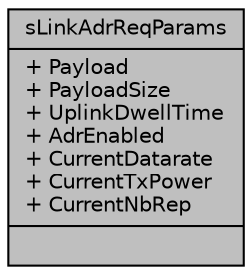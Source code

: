 digraph "sLinkAdrReqParams"
{
  edge [fontname="Helvetica",fontsize="10",labelfontname="Helvetica",labelfontsize="10"];
  node [fontname="Helvetica",fontsize="10",shape=record];
  Node1 [label="{sLinkAdrReqParams\n|+ Payload\l+ PayloadSize\l+ UplinkDwellTime\l+ AdrEnabled\l+ CurrentDatarate\l+ CurrentTxPower\l+ CurrentNbRep\l|}",height=0.2,width=0.4,color="black", fillcolor="grey75", style="filled", fontcolor="black"];
}
